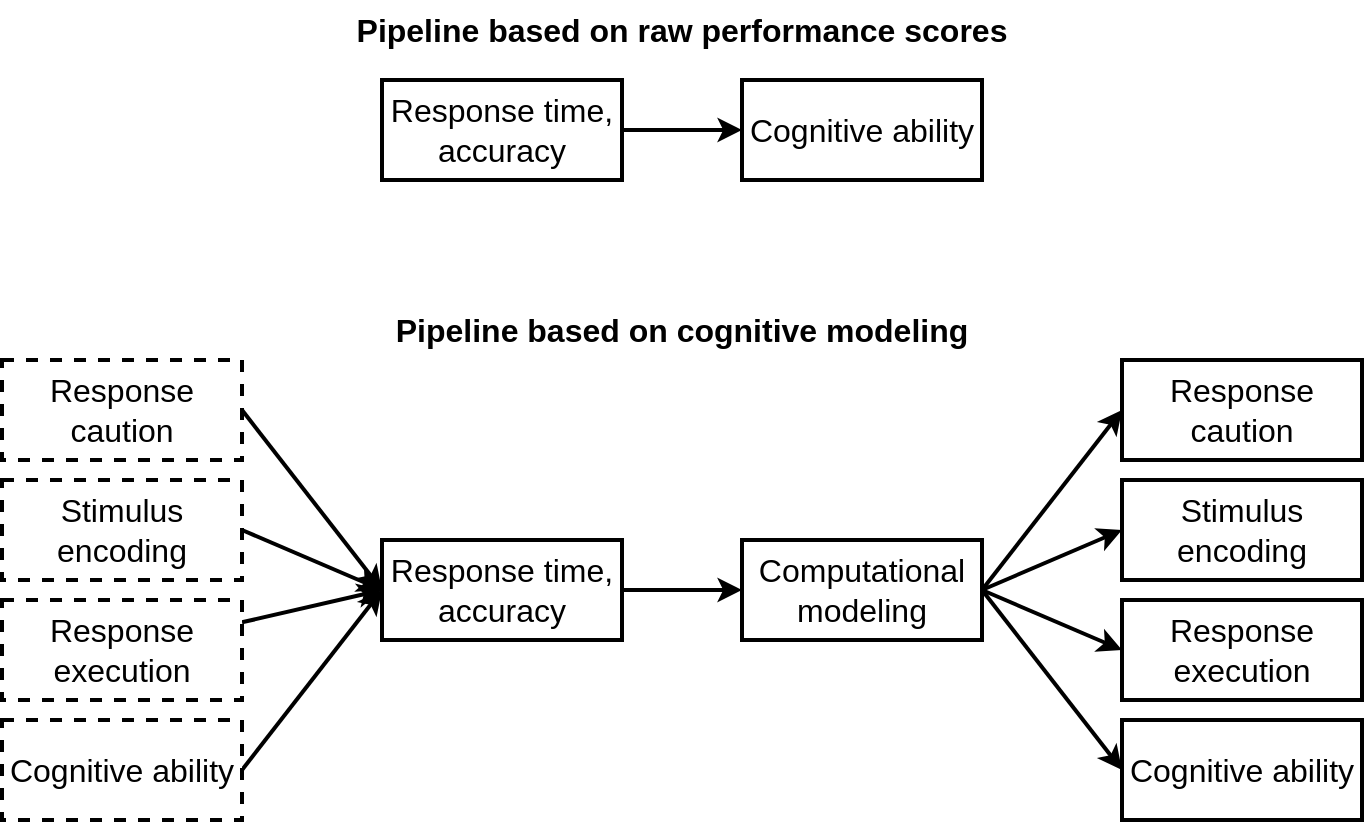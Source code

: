 <mxfile version="24.8.6">
  <diagram name="Pagina-1" id="Z5VknoQ0rORj3PDjcHN1">
    <mxGraphModel dx="1232" dy="1090" grid="1" gridSize="10" guides="1" tooltips="1" connect="1" arrows="1" fold="1" page="1" pageScale="1" pageWidth="827" pageHeight="1169" math="0" shadow="0">
      <root>
        <mxCell id="0" />
        <mxCell id="1" parent="0" />
        <mxCell id="bi-zBxZi2Al2OVd3xf4r-3" style="edgeStyle=orthogonalEdgeStyle;rounded=0;orthogonalLoop=1;jettySize=auto;html=1;entryX=0;entryY=0.5;entryDx=0;entryDy=0;strokeWidth=2;" parent="1" source="bi-zBxZi2Al2OVd3xf4r-1" target="bi-zBxZi2Al2OVd3xf4r-2" edge="1">
          <mxGeometry relative="1" as="geometry" />
        </mxCell>
        <mxCell id="bi-zBxZi2Al2OVd3xf4r-1" value="&lt;font style=&quot;font-size: 16px;&quot;&gt;Response time, accuracy&lt;/font&gt;" style="rounded=0;whiteSpace=wrap;html=1;strokeWidth=2;" parent="1" vertex="1">
          <mxGeometry x="250" y="120" width="120" height="50" as="geometry" />
        </mxCell>
        <mxCell id="bi-zBxZi2Al2OVd3xf4r-2" value="&lt;font style=&quot;font-size: 16px;&quot;&gt;Cognitive ability&lt;/font&gt;" style="rounded=0;whiteSpace=wrap;html=1;strokeWidth=2;" parent="1" vertex="1">
          <mxGeometry x="430" y="120" width="120" height="50" as="geometry" />
        </mxCell>
        <mxCell id="bi-zBxZi2Al2OVd3xf4r-10" style="rounded=0;orthogonalLoop=1;jettySize=auto;html=1;entryX=0;entryY=0.5;entryDx=0;entryDy=0;strokeWidth=2;exitX=1;exitY=0.5;exitDx=0;exitDy=0;" parent="1" source="bi-zBxZi2Al2OVd3xf4r-4" target="bi-zBxZi2Al2OVd3xf4r-5" edge="1">
          <mxGeometry relative="1" as="geometry">
            <mxPoint x="250" y="405" as="targetPoint" />
          </mxGeometry>
        </mxCell>
        <mxCell id="bi-zBxZi2Al2OVd3xf4r-4" value="&lt;font style=&quot;font-size: 16px;&quot;&gt;Response caution&lt;/font&gt;" style="rounded=0;whiteSpace=wrap;html=1;strokeWidth=2;dashed=1;" parent="1" vertex="1">
          <mxGeometry x="60" y="260" width="120" height="50" as="geometry" />
        </mxCell>
        <mxCell id="bi-zBxZi2Al2OVd3xf4r-7" style="edgeStyle=orthogonalEdgeStyle;rounded=0;orthogonalLoop=1;jettySize=auto;html=1;entryX=0;entryY=0.5;entryDx=0;entryDy=0;strokeWidth=2;" parent="1" source="bi-zBxZi2Al2OVd3xf4r-5" target="bi-zBxZi2Al2OVd3xf4r-6" edge="1">
          <mxGeometry relative="1" as="geometry" />
        </mxCell>
        <mxCell id="bi-zBxZi2Al2OVd3xf4r-5" value="&lt;font style=&quot;font-size: 16px;&quot;&gt;Response time, accuracy&lt;/font&gt;" style="rounded=0;whiteSpace=wrap;html=1;strokeWidth=2;" parent="1" vertex="1">
          <mxGeometry x="250" y="350" width="120" height="50" as="geometry" />
        </mxCell>
        <mxCell id="bi-zBxZi2Al2OVd3xf4r-9" style="rounded=0;orthogonalLoop=1;jettySize=auto;html=1;entryX=0;entryY=0.5;entryDx=0;entryDy=0;strokeWidth=2;exitX=1;exitY=0.5;exitDx=0;exitDy=0;" parent="1" source="bi-zBxZi2Al2OVd3xf4r-6" target="1QBxywQBpuT9nUCJpQo6-9" edge="1">
          <mxGeometry relative="1" as="geometry">
            <mxPoint x="620" y="375" as="targetPoint" />
          </mxGeometry>
        </mxCell>
        <mxCell id="1QBxywQBpuT9nUCJpQo6-13" style="edgeStyle=none;shape=connector;rounded=0;orthogonalLoop=1;jettySize=auto;html=1;entryX=0;entryY=0.5;entryDx=0;entryDy=0;strokeColor=default;strokeWidth=2;align=center;verticalAlign=middle;fontFamily=Helvetica;fontSize=11;fontColor=default;labelBackgroundColor=default;endArrow=classic;exitX=1;exitY=0.5;exitDx=0;exitDy=0;" edge="1" parent="1" source="bi-zBxZi2Al2OVd3xf4r-6" target="1QBxywQBpuT9nUCJpQo6-11">
          <mxGeometry relative="1" as="geometry" />
        </mxCell>
        <mxCell id="1QBxywQBpuT9nUCJpQo6-14" style="edgeStyle=none;shape=connector;rounded=0;orthogonalLoop=1;jettySize=auto;html=1;entryX=0;entryY=0.5;entryDx=0;entryDy=0;strokeColor=default;strokeWidth=2;align=center;verticalAlign=middle;fontFamily=Helvetica;fontSize=11;fontColor=default;labelBackgroundColor=default;endArrow=classic;exitX=1;exitY=0.5;exitDx=0;exitDy=0;" edge="1" parent="1" source="bi-zBxZi2Al2OVd3xf4r-6" target="1QBxywQBpuT9nUCJpQo6-12">
          <mxGeometry relative="1" as="geometry" />
        </mxCell>
        <mxCell id="1QBxywQBpuT9nUCJpQo6-15" style="edgeStyle=none;shape=connector;rounded=0;orthogonalLoop=1;jettySize=auto;html=1;entryX=0;entryY=0.5;entryDx=0;entryDy=0;strokeColor=default;strokeWidth=2;align=center;verticalAlign=middle;fontFamily=Helvetica;fontSize=11;fontColor=default;labelBackgroundColor=default;endArrow=classic;exitX=1;exitY=0.5;exitDx=0;exitDy=0;" edge="1" parent="1" source="bi-zBxZi2Al2OVd3xf4r-6" target="1QBxywQBpuT9nUCJpQo6-10">
          <mxGeometry relative="1" as="geometry" />
        </mxCell>
        <mxCell id="bi-zBxZi2Al2OVd3xf4r-6" value="&lt;font style=&quot;font-size: 16px;&quot;&gt;Computational modeling&lt;/font&gt;" style="rounded=0;whiteSpace=wrap;html=1;strokeWidth=2;" parent="1" vertex="1">
          <mxGeometry x="430" y="350" width="120" height="50" as="geometry" />
        </mxCell>
        <mxCell id="S-5WhNNhCt6wI4BzrkyG-1" value="&lt;font style=&quot;font-size: 16px;&quot;&gt;Pipeline based on raw performance scores&lt;/font&gt;" style="text;html=1;align=center;verticalAlign=middle;whiteSpace=wrap;rounded=0;fontStyle=1" parent="1" vertex="1">
          <mxGeometry x="220" y="80" width="360" height="30" as="geometry" />
        </mxCell>
        <mxCell id="S-5WhNNhCt6wI4BzrkyG-2" value="&lt;font style=&quot;font-size: 16px;&quot;&gt;Pipeline based on cognitive modeling&lt;/font&gt;" style="text;html=1;align=center;verticalAlign=middle;whiteSpace=wrap;rounded=0;fontStyle=1" parent="1" vertex="1">
          <mxGeometry x="220" y="230" width="360" height="30" as="geometry" />
        </mxCell>
        <mxCell id="1QBxywQBpuT9nUCJpQo6-8" style="edgeStyle=none;shape=connector;rounded=0;orthogonalLoop=1;jettySize=auto;html=1;entryX=0;entryY=0.5;entryDx=0;entryDy=0;strokeColor=default;strokeWidth=2;align=center;verticalAlign=middle;fontFamily=Helvetica;fontSize=11;fontColor=default;labelBackgroundColor=default;endArrow=classic;exitX=1;exitY=0.5;exitDx=0;exitDy=0;" edge="1" parent="1" source="1QBxywQBpuT9nUCJpQo6-2" target="bi-zBxZi2Al2OVd3xf4r-5">
          <mxGeometry relative="1" as="geometry">
            <mxPoint x="250" y="405" as="targetPoint" />
          </mxGeometry>
        </mxCell>
        <mxCell id="1QBxywQBpuT9nUCJpQo6-2" value="&lt;font style=&quot;font-size: 16px;&quot;&gt;Cognitive ability&lt;/font&gt;" style="rounded=0;whiteSpace=wrap;html=1;strokeWidth=2;dashed=1;" vertex="1" parent="1">
          <mxGeometry x="60" y="440" width="120" height="50" as="geometry" />
        </mxCell>
        <mxCell id="1QBxywQBpuT9nUCJpQo6-5" style="edgeStyle=none;shape=connector;rounded=0;orthogonalLoop=1;jettySize=auto;html=1;entryX=0;entryY=0.5;entryDx=0;entryDy=0;strokeColor=default;strokeWidth=2;align=center;verticalAlign=middle;fontFamily=Helvetica;fontSize=11;fontColor=default;labelBackgroundColor=default;endArrow=classic;exitX=1;exitY=0.5;exitDx=0;exitDy=0;" edge="1" parent="1" source="1QBxywQBpuT9nUCJpQo6-3" target="bi-zBxZi2Al2OVd3xf4r-5">
          <mxGeometry relative="1" as="geometry">
            <mxPoint x="250" y="405" as="targetPoint" />
          </mxGeometry>
        </mxCell>
        <mxCell id="1QBxywQBpuT9nUCJpQo6-3" value="&lt;span style=&quot;font-size: 16px;&quot;&gt;Stimulus encoding&lt;/span&gt;" style="rounded=0;whiteSpace=wrap;html=1;strokeWidth=2;dashed=1;" vertex="1" parent="1">
          <mxGeometry x="60" y="320" width="120" height="50" as="geometry" />
        </mxCell>
        <mxCell id="1QBxywQBpuT9nUCJpQo6-6" style="edgeStyle=none;shape=connector;rounded=0;orthogonalLoop=1;jettySize=auto;html=1;entryX=0;entryY=0.5;entryDx=0;entryDy=0;strokeColor=default;strokeWidth=2;align=center;verticalAlign=middle;fontFamily=Helvetica;fontSize=11;fontColor=default;labelBackgroundColor=default;endArrow=classic;" edge="1" parent="1" source="1QBxywQBpuT9nUCJpQo6-4" target="bi-zBxZi2Al2OVd3xf4r-5">
          <mxGeometry relative="1" as="geometry">
            <mxPoint x="250" y="405" as="targetPoint" />
          </mxGeometry>
        </mxCell>
        <mxCell id="1QBxywQBpuT9nUCJpQo6-4" value="&lt;span style=&quot;font-size: 16px;&quot;&gt;Response execution&lt;/span&gt;" style="rounded=0;whiteSpace=wrap;html=1;strokeWidth=2;dashed=1;" vertex="1" parent="1">
          <mxGeometry x="60" y="380" width="120" height="50" as="geometry" />
        </mxCell>
        <mxCell id="1QBxywQBpuT9nUCJpQo6-9" value="&lt;font style=&quot;font-size: 16px;&quot;&gt;Response caution&lt;/font&gt;" style="rounded=0;whiteSpace=wrap;html=1;strokeWidth=2;" vertex="1" parent="1">
          <mxGeometry x="620" y="260" width="120" height="50" as="geometry" />
        </mxCell>
        <mxCell id="1QBxywQBpuT9nUCJpQo6-10" value="&lt;font style=&quot;font-size: 16px;&quot;&gt;Cognitive ability&lt;/font&gt;" style="rounded=0;whiteSpace=wrap;html=1;strokeWidth=2;" vertex="1" parent="1">
          <mxGeometry x="620" y="440" width="120" height="50" as="geometry" />
        </mxCell>
        <mxCell id="1QBxywQBpuT9nUCJpQo6-11" value="&lt;span style=&quot;font-size: 16px;&quot;&gt;Stimulus encoding&lt;/span&gt;" style="rounded=0;whiteSpace=wrap;html=1;strokeWidth=2;" vertex="1" parent="1">
          <mxGeometry x="620" y="320" width="120" height="50" as="geometry" />
        </mxCell>
        <mxCell id="1QBxywQBpuT9nUCJpQo6-12" value="&lt;span style=&quot;font-size: 16px;&quot;&gt;Response execution&lt;/span&gt;" style="rounded=0;whiteSpace=wrap;html=1;strokeWidth=2;" vertex="1" parent="1">
          <mxGeometry x="620" y="380" width="120" height="50" as="geometry" />
        </mxCell>
      </root>
    </mxGraphModel>
  </diagram>
</mxfile>
